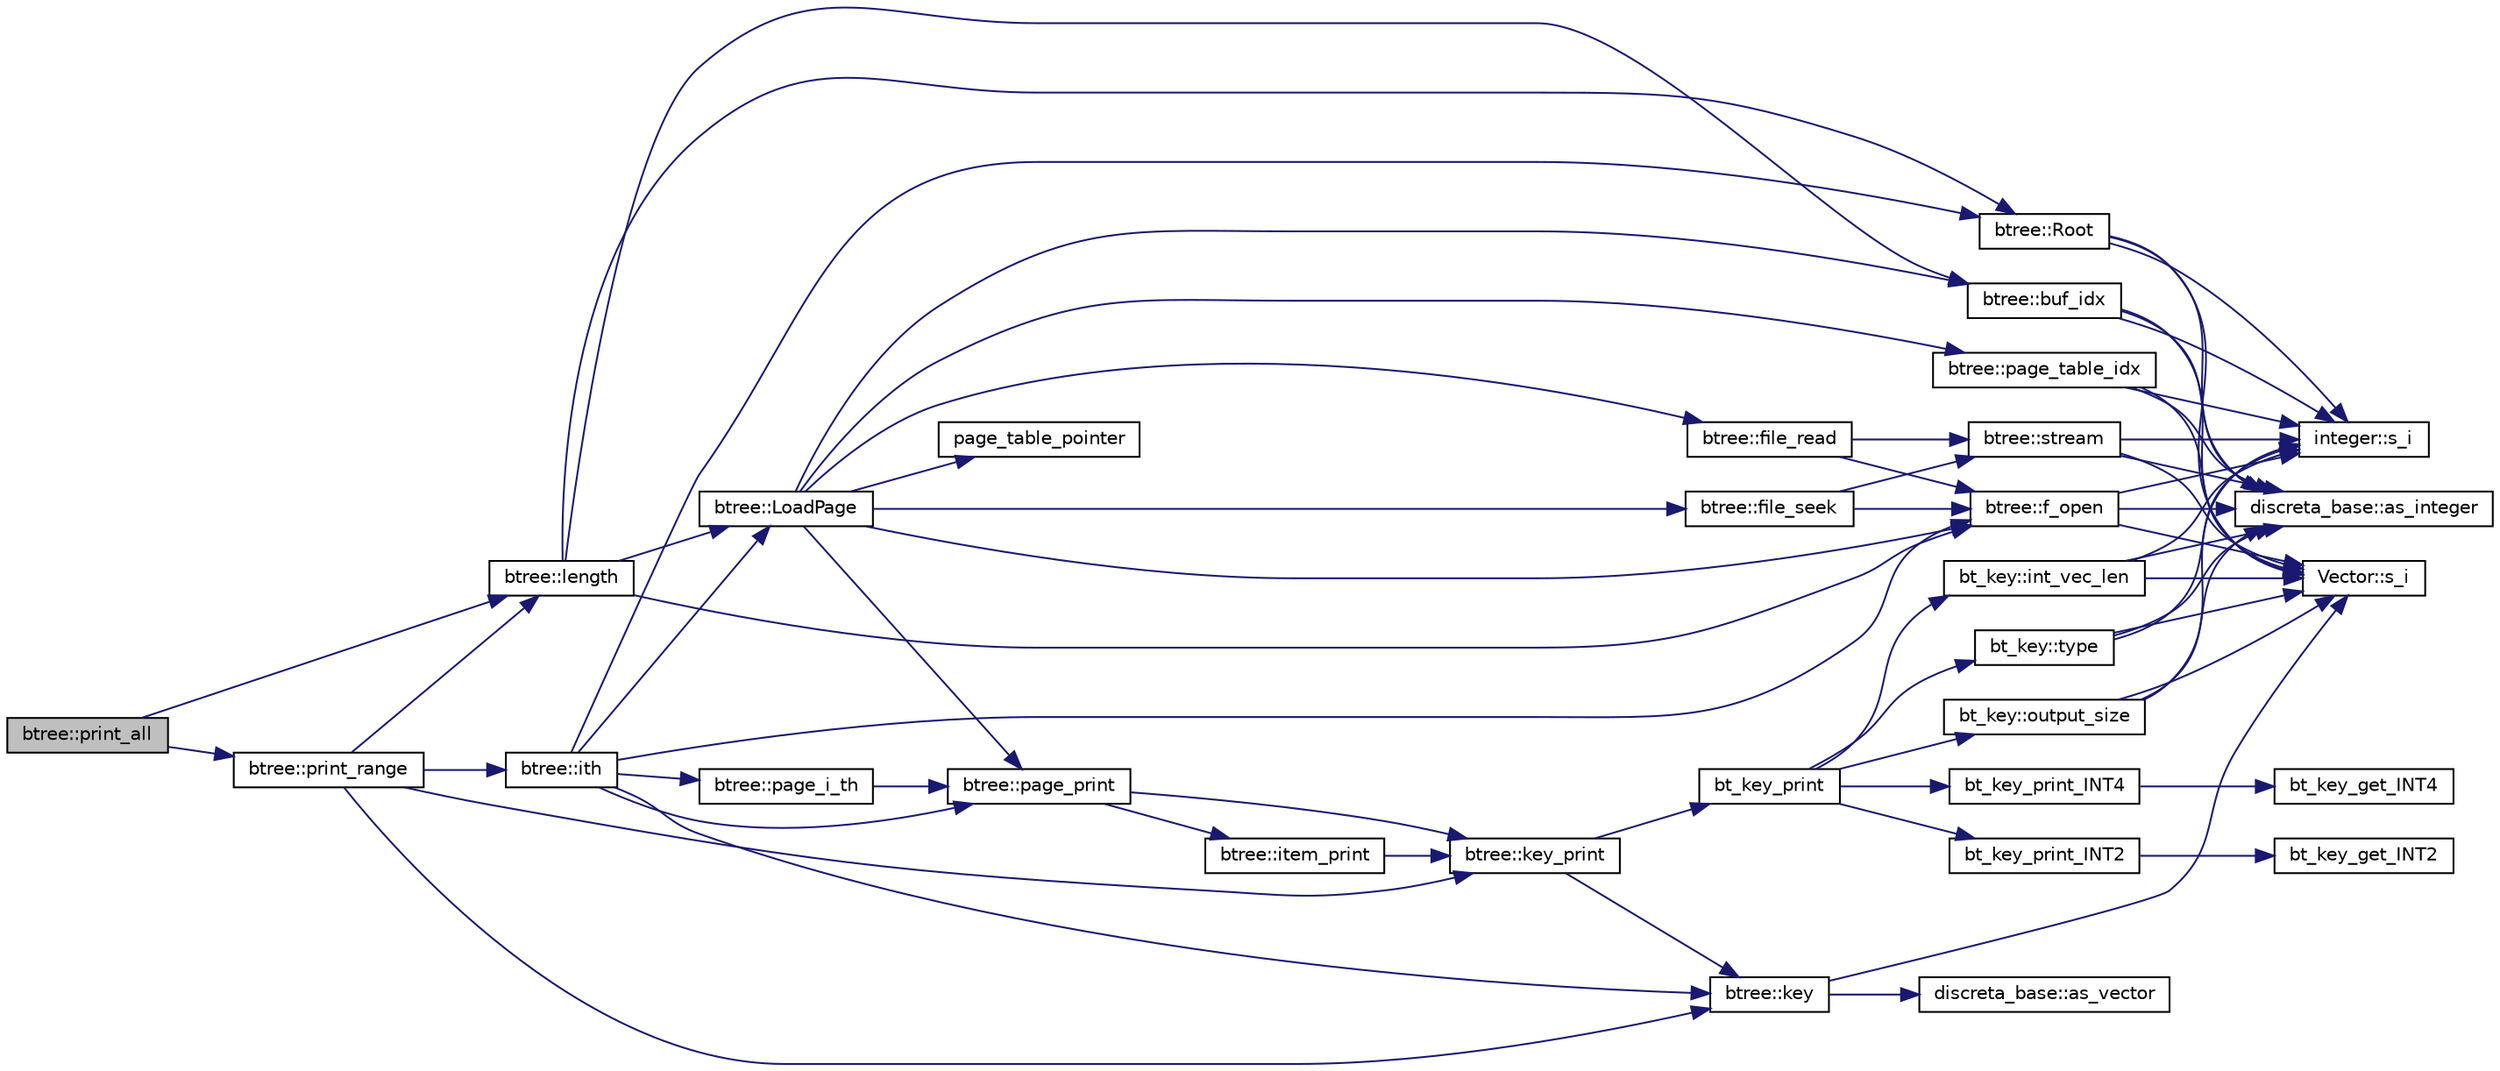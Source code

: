 digraph "btree::print_all"
{
  edge [fontname="Helvetica",fontsize="10",labelfontname="Helvetica",labelfontsize="10"];
  node [fontname="Helvetica",fontsize="10",shape=record];
  rankdir="LR";
  Node3227 [label="btree::print_all",height=0.2,width=0.4,color="black", fillcolor="grey75", style="filled", fontcolor="black"];
  Node3227 -> Node3228 [color="midnightblue",fontsize="10",style="solid",fontname="Helvetica"];
  Node3228 [label="btree::length",height=0.2,width=0.4,color="black", fillcolor="white", style="filled",URL="$dd/db0/classbtree.html#ac75ef7763f81f808bdf266f12d1fa137"];
  Node3228 -> Node3229 [color="midnightblue",fontsize="10",style="solid",fontname="Helvetica"];
  Node3229 [label="btree::f_open",height=0.2,width=0.4,color="black", fillcolor="white", style="filled",URL="$dd/db0/classbtree.html#a192d74607f02ea8e0ad631d6e6fd6704"];
  Node3229 -> Node3230 [color="midnightblue",fontsize="10",style="solid",fontname="Helvetica"];
  Node3230 [label="Vector::s_i",height=0.2,width=0.4,color="black", fillcolor="white", style="filled",URL="$d5/db2/class_vector.html#a1c4fe1752523df8119f70dd550244871"];
  Node3229 -> Node3231 [color="midnightblue",fontsize="10",style="solid",fontname="Helvetica"];
  Node3231 [label="discreta_base::as_integer",height=0.2,width=0.4,color="black", fillcolor="white", style="filled",URL="$d7/d71/classdiscreta__base.html#a00d7691eaf874fd283d942692fe8dd26"];
  Node3229 -> Node3232 [color="midnightblue",fontsize="10",style="solid",fontname="Helvetica"];
  Node3232 [label="integer::s_i",height=0.2,width=0.4,color="black", fillcolor="white", style="filled",URL="$d0/de5/classinteger.html#adf28e9f94d4c844adaa950deeb80b904"];
  Node3228 -> Node3233 [color="midnightblue",fontsize="10",style="solid",fontname="Helvetica"];
  Node3233 [label="btree::buf_idx",height=0.2,width=0.4,color="black", fillcolor="white", style="filled",URL="$dd/db0/classbtree.html#a6a928fc93c93d8b5a83ad1ba699b453e"];
  Node3233 -> Node3230 [color="midnightblue",fontsize="10",style="solid",fontname="Helvetica"];
  Node3233 -> Node3231 [color="midnightblue",fontsize="10",style="solid",fontname="Helvetica"];
  Node3233 -> Node3232 [color="midnightblue",fontsize="10",style="solid",fontname="Helvetica"];
  Node3228 -> Node3234 [color="midnightblue",fontsize="10",style="solid",fontname="Helvetica"];
  Node3234 [label="btree::Root",height=0.2,width=0.4,color="black", fillcolor="white", style="filled",URL="$dd/db0/classbtree.html#a2fd65be715ab94bf4a764c4f582a642b"];
  Node3234 -> Node3230 [color="midnightblue",fontsize="10",style="solid",fontname="Helvetica"];
  Node3234 -> Node3231 [color="midnightblue",fontsize="10",style="solid",fontname="Helvetica"];
  Node3234 -> Node3232 [color="midnightblue",fontsize="10",style="solid",fontname="Helvetica"];
  Node3228 -> Node3235 [color="midnightblue",fontsize="10",style="solid",fontname="Helvetica"];
  Node3235 [label="btree::LoadPage",height=0.2,width=0.4,color="black", fillcolor="white", style="filled",URL="$dd/db0/classbtree.html#a29d23b8b151b6b793aa1184ca6ccc947"];
  Node3235 -> Node3229 [color="midnightblue",fontsize="10",style="solid",fontname="Helvetica"];
  Node3235 -> Node3233 [color="midnightblue",fontsize="10",style="solid",fontname="Helvetica"];
  Node3235 -> Node3236 [color="midnightblue",fontsize="10",style="solid",fontname="Helvetica"];
  Node3236 [label="page_table_pointer",height=0.2,width=0.4,color="black", fillcolor="white", style="filled",URL="$d9/d60/discreta_8h.html#a53208086adbea2817fe45f917410d9d0"];
  Node3235 -> Node3237 [color="midnightblue",fontsize="10",style="solid",fontname="Helvetica"];
  Node3237 [label="btree::page_table_idx",height=0.2,width=0.4,color="black", fillcolor="white", style="filled",URL="$dd/db0/classbtree.html#abc6a6f309e4c61cb5a7f4c4a248d384d"];
  Node3237 -> Node3230 [color="midnightblue",fontsize="10",style="solid",fontname="Helvetica"];
  Node3237 -> Node3231 [color="midnightblue",fontsize="10",style="solid",fontname="Helvetica"];
  Node3237 -> Node3232 [color="midnightblue",fontsize="10",style="solid",fontname="Helvetica"];
  Node3235 -> Node3238 [color="midnightblue",fontsize="10",style="solid",fontname="Helvetica"];
  Node3238 [label="btree::file_seek",height=0.2,width=0.4,color="black", fillcolor="white", style="filled",URL="$dd/db0/classbtree.html#a829c985973c7c164fda2d81398e13504"];
  Node3238 -> Node3229 [color="midnightblue",fontsize="10",style="solid",fontname="Helvetica"];
  Node3238 -> Node3239 [color="midnightblue",fontsize="10",style="solid",fontname="Helvetica"];
  Node3239 [label="btree::stream",height=0.2,width=0.4,color="black", fillcolor="white", style="filled",URL="$dd/db0/classbtree.html#af99e68df8c3674b7d77ed80a8bbcffac"];
  Node3239 -> Node3230 [color="midnightblue",fontsize="10",style="solid",fontname="Helvetica"];
  Node3239 -> Node3231 [color="midnightblue",fontsize="10",style="solid",fontname="Helvetica"];
  Node3239 -> Node3232 [color="midnightblue",fontsize="10",style="solid",fontname="Helvetica"];
  Node3235 -> Node3240 [color="midnightblue",fontsize="10",style="solid",fontname="Helvetica"];
  Node3240 [label="btree::file_read",height=0.2,width=0.4,color="black", fillcolor="white", style="filled",URL="$dd/db0/classbtree.html#ab0b9bbc01c3d3836048934e90aec5f6c"];
  Node3240 -> Node3229 [color="midnightblue",fontsize="10",style="solid",fontname="Helvetica"];
  Node3240 -> Node3239 [color="midnightblue",fontsize="10",style="solid",fontname="Helvetica"];
  Node3235 -> Node3241 [color="midnightblue",fontsize="10",style="solid",fontname="Helvetica"];
  Node3241 [label="btree::page_print",height=0.2,width=0.4,color="black", fillcolor="white", style="filled",URL="$dd/db0/classbtree.html#ae6ffbcdff58a0c738d1a0e27a963da5d"];
  Node3241 -> Node3242 [color="midnightblue",fontsize="10",style="solid",fontname="Helvetica"];
  Node3242 [label="btree::item_print",height=0.2,width=0.4,color="black", fillcolor="white", style="filled",URL="$dd/db0/classbtree.html#aca05a17e852f911cf7b1a971e7e7ad08"];
  Node3242 -> Node3243 [color="midnightblue",fontsize="10",style="solid",fontname="Helvetica"];
  Node3243 [label="btree::key_print",height=0.2,width=0.4,color="black", fillcolor="white", style="filled",URL="$dd/db0/classbtree.html#a4d527d5afa4891a2fa69fc1a07c48627"];
  Node3243 -> Node3244 [color="midnightblue",fontsize="10",style="solid",fontname="Helvetica"];
  Node3244 [label="bt_key_print",height=0.2,width=0.4,color="black", fillcolor="white", style="filled",URL="$d0/db3/bt__key_8_c.html#a14b2a3662044cca4e54d45f271c947aa"];
  Node3244 -> Node3245 [color="midnightblue",fontsize="10",style="solid",fontname="Helvetica"];
  Node3245 [label="bt_key::type",height=0.2,width=0.4,color="black", fillcolor="white", style="filled",URL="$d1/de5/classbt__key.html#ae788a415a20f75fe7160408a055bb33f"];
  Node3245 -> Node3230 [color="midnightblue",fontsize="10",style="solid",fontname="Helvetica"];
  Node3245 -> Node3231 [color="midnightblue",fontsize="10",style="solid",fontname="Helvetica"];
  Node3245 -> Node3232 [color="midnightblue",fontsize="10",style="solid",fontname="Helvetica"];
  Node3244 -> Node3246 [color="midnightblue",fontsize="10",style="solid",fontname="Helvetica"];
  Node3246 [label="bt_key::output_size",height=0.2,width=0.4,color="black", fillcolor="white", style="filled",URL="$d1/de5/classbt__key.html#acb48f95d030f62c56051d0cd6e013394"];
  Node3246 -> Node3230 [color="midnightblue",fontsize="10",style="solid",fontname="Helvetica"];
  Node3246 -> Node3231 [color="midnightblue",fontsize="10",style="solid",fontname="Helvetica"];
  Node3246 -> Node3232 [color="midnightblue",fontsize="10",style="solid",fontname="Helvetica"];
  Node3244 -> Node3247 [color="midnightblue",fontsize="10",style="solid",fontname="Helvetica"];
  Node3247 [label="bt_key_print_INT4",height=0.2,width=0.4,color="black", fillcolor="white", style="filled",URL="$d0/db3/bt__key_8_c.html#ad752d162f10144228c321f41fb5b8bdd"];
  Node3247 -> Node3248 [color="midnightblue",fontsize="10",style="solid",fontname="Helvetica"];
  Node3248 [label="bt_key_get_INT4",height=0.2,width=0.4,color="black", fillcolor="white", style="filled",URL="$d0/db3/bt__key_8_c.html#ae2728a8a265629876b486504625977fa"];
  Node3244 -> Node3249 [color="midnightblue",fontsize="10",style="solid",fontname="Helvetica"];
  Node3249 [label="bt_key_print_INT2",height=0.2,width=0.4,color="black", fillcolor="white", style="filled",URL="$d0/db3/bt__key_8_c.html#a557e01620ef554044797f4e097ba0924"];
  Node3249 -> Node3250 [color="midnightblue",fontsize="10",style="solid",fontname="Helvetica"];
  Node3250 [label="bt_key_get_INT2",height=0.2,width=0.4,color="black", fillcolor="white", style="filled",URL="$d0/db3/bt__key_8_c.html#a6a73c042fa4b7f530a244c4fc6c9e8f2"];
  Node3244 -> Node3251 [color="midnightblue",fontsize="10",style="solid",fontname="Helvetica"];
  Node3251 [label="bt_key::int_vec_len",height=0.2,width=0.4,color="black", fillcolor="white", style="filled",URL="$d1/de5/classbt__key.html#ac8e43906f79bacf330fa1726925b7e37"];
  Node3251 -> Node3230 [color="midnightblue",fontsize="10",style="solid",fontname="Helvetica"];
  Node3251 -> Node3231 [color="midnightblue",fontsize="10",style="solid",fontname="Helvetica"];
  Node3251 -> Node3232 [color="midnightblue",fontsize="10",style="solid",fontname="Helvetica"];
  Node3243 -> Node3252 [color="midnightblue",fontsize="10",style="solid",fontname="Helvetica"];
  Node3252 [label="btree::key",height=0.2,width=0.4,color="black", fillcolor="white", style="filled",URL="$dd/db0/classbtree.html#abc561b2c60acc5a699637b7eb2549503"];
  Node3252 -> Node3230 [color="midnightblue",fontsize="10",style="solid",fontname="Helvetica"];
  Node3252 -> Node3253 [color="midnightblue",fontsize="10",style="solid",fontname="Helvetica"];
  Node3253 [label="discreta_base::as_vector",height=0.2,width=0.4,color="black", fillcolor="white", style="filled",URL="$d7/d71/classdiscreta__base.html#a7bdd6cae39c380b128ee9e17e42cf020"];
  Node3241 -> Node3243 [color="midnightblue",fontsize="10",style="solid",fontname="Helvetica"];
  Node3227 -> Node3254 [color="midnightblue",fontsize="10",style="solid",fontname="Helvetica"];
  Node3254 [label="btree::print_range",height=0.2,width=0.4,color="black", fillcolor="white", style="filled",URL="$dd/db0/classbtree.html#afdde4b8008679f3c85b24b254a5ffdad"];
  Node3254 -> Node3252 [color="midnightblue",fontsize="10",style="solid",fontname="Helvetica"];
  Node3254 -> Node3228 [color="midnightblue",fontsize="10",style="solid",fontname="Helvetica"];
  Node3254 -> Node3255 [color="midnightblue",fontsize="10",style="solid",fontname="Helvetica"];
  Node3255 [label="btree::ith",height=0.2,width=0.4,color="black", fillcolor="white", style="filled",URL="$dd/db0/classbtree.html#aba50733eb0d292c2fd103cd6721cc1d6"];
  Node3255 -> Node3229 [color="midnightblue",fontsize="10",style="solid",fontname="Helvetica"];
  Node3255 -> Node3234 [color="midnightblue",fontsize="10",style="solid",fontname="Helvetica"];
  Node3255 -> Node3235 [color="midnightblue",fontsize="10",style="solid",fontname="Helvetica"];
  Node3255 -> Node3241 [color="midnightblue",fontsize="10",style="solid",fontname="Helvetica"];
  Node3255 -> Node3256 [color="midnightblue",fontsize="10",style="solid",fontname="Helvetica"];
  Node3256 [label="btree::page_i_th",height=0.2,width=0.4,color="black", fillcolor="white", style="filled",URL="$dd/db0/classbtree.html#a46150b5fbb59f760f6269ce559b38525"];
  Node3256 -> Node3241 [color="midnightblue",fontsize="10",style="solid",fontname="Helvetica"];
  Node3255 -> Node3252 [color="midnightblue",fontsize="10",style="solid",fontname="Helvetica"];
  Node3254 -> Node3243 [color="midnightblue",fontsize="10",style="solid",fontname="Helvetica"];
}
